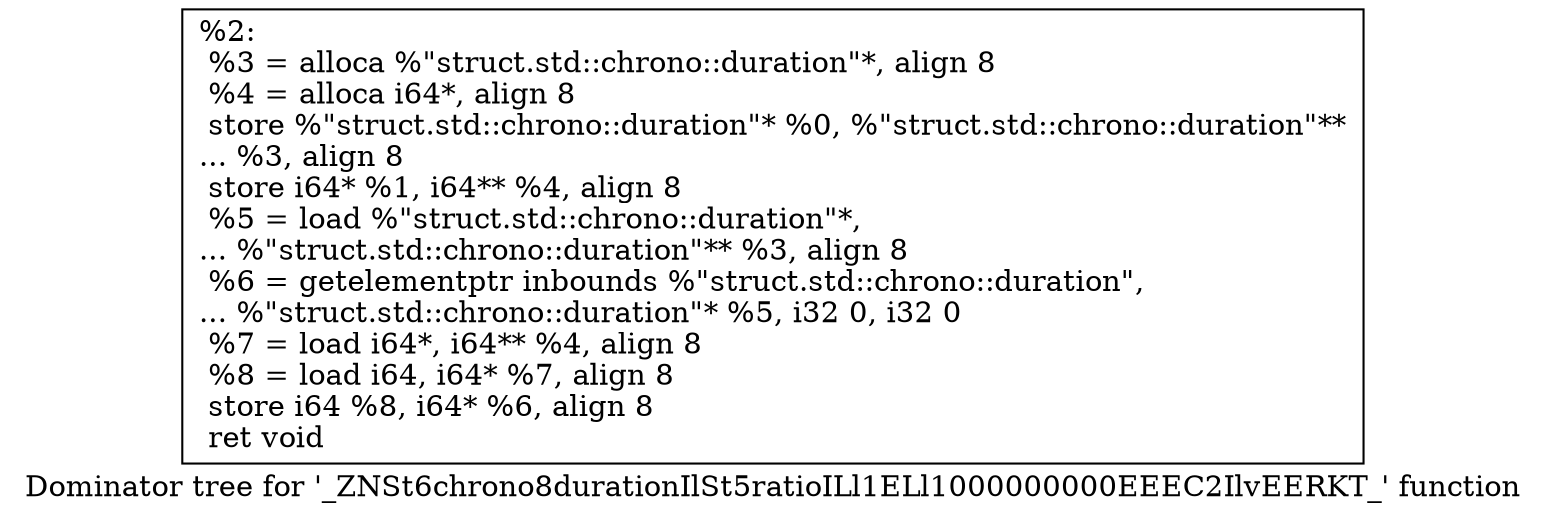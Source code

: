 digraph "Dominator tree for '_ZNSt6chrono8durationIlSt5ratioILl1ELl1000000000EEEC2IlvEERKT_' function" {
	label="Dominator tree for '_ZNSt6chrono8durationIlSt5ratioILl1ELl1000000000EEEC2IlvEERKT_' function";

	Node0x1471880 [shape=record,label="{%2:\l  %3 = alloca %\"struct.std::chrono::duration\"*, align 8\l  %4 = alloca i64*, align 8\l  store %\"struct.std::chrono::duration\"* %0, %\"struct.std::chrono::duration\"**\l... %3, align 8\l  store i64* %1, i64** %4, align 8\l  %5 = load %\"struct.std::chrono::duration\"*,\l... %\"struct.std::chrono::duration\"** %3, align 8\l  %6 = getelementptr inbounds %\"struct.std::chrono::duration\",\l... %\"struct.std::chrono::duration\"* %5, i32 0, i32 0\l  %7 = load i64*, i64** %4, align 8\l  %8 = load i64, i64* %7, align 8\l  store i64 %8, i64* %6, align 8\l  ret void\l}"];
}
